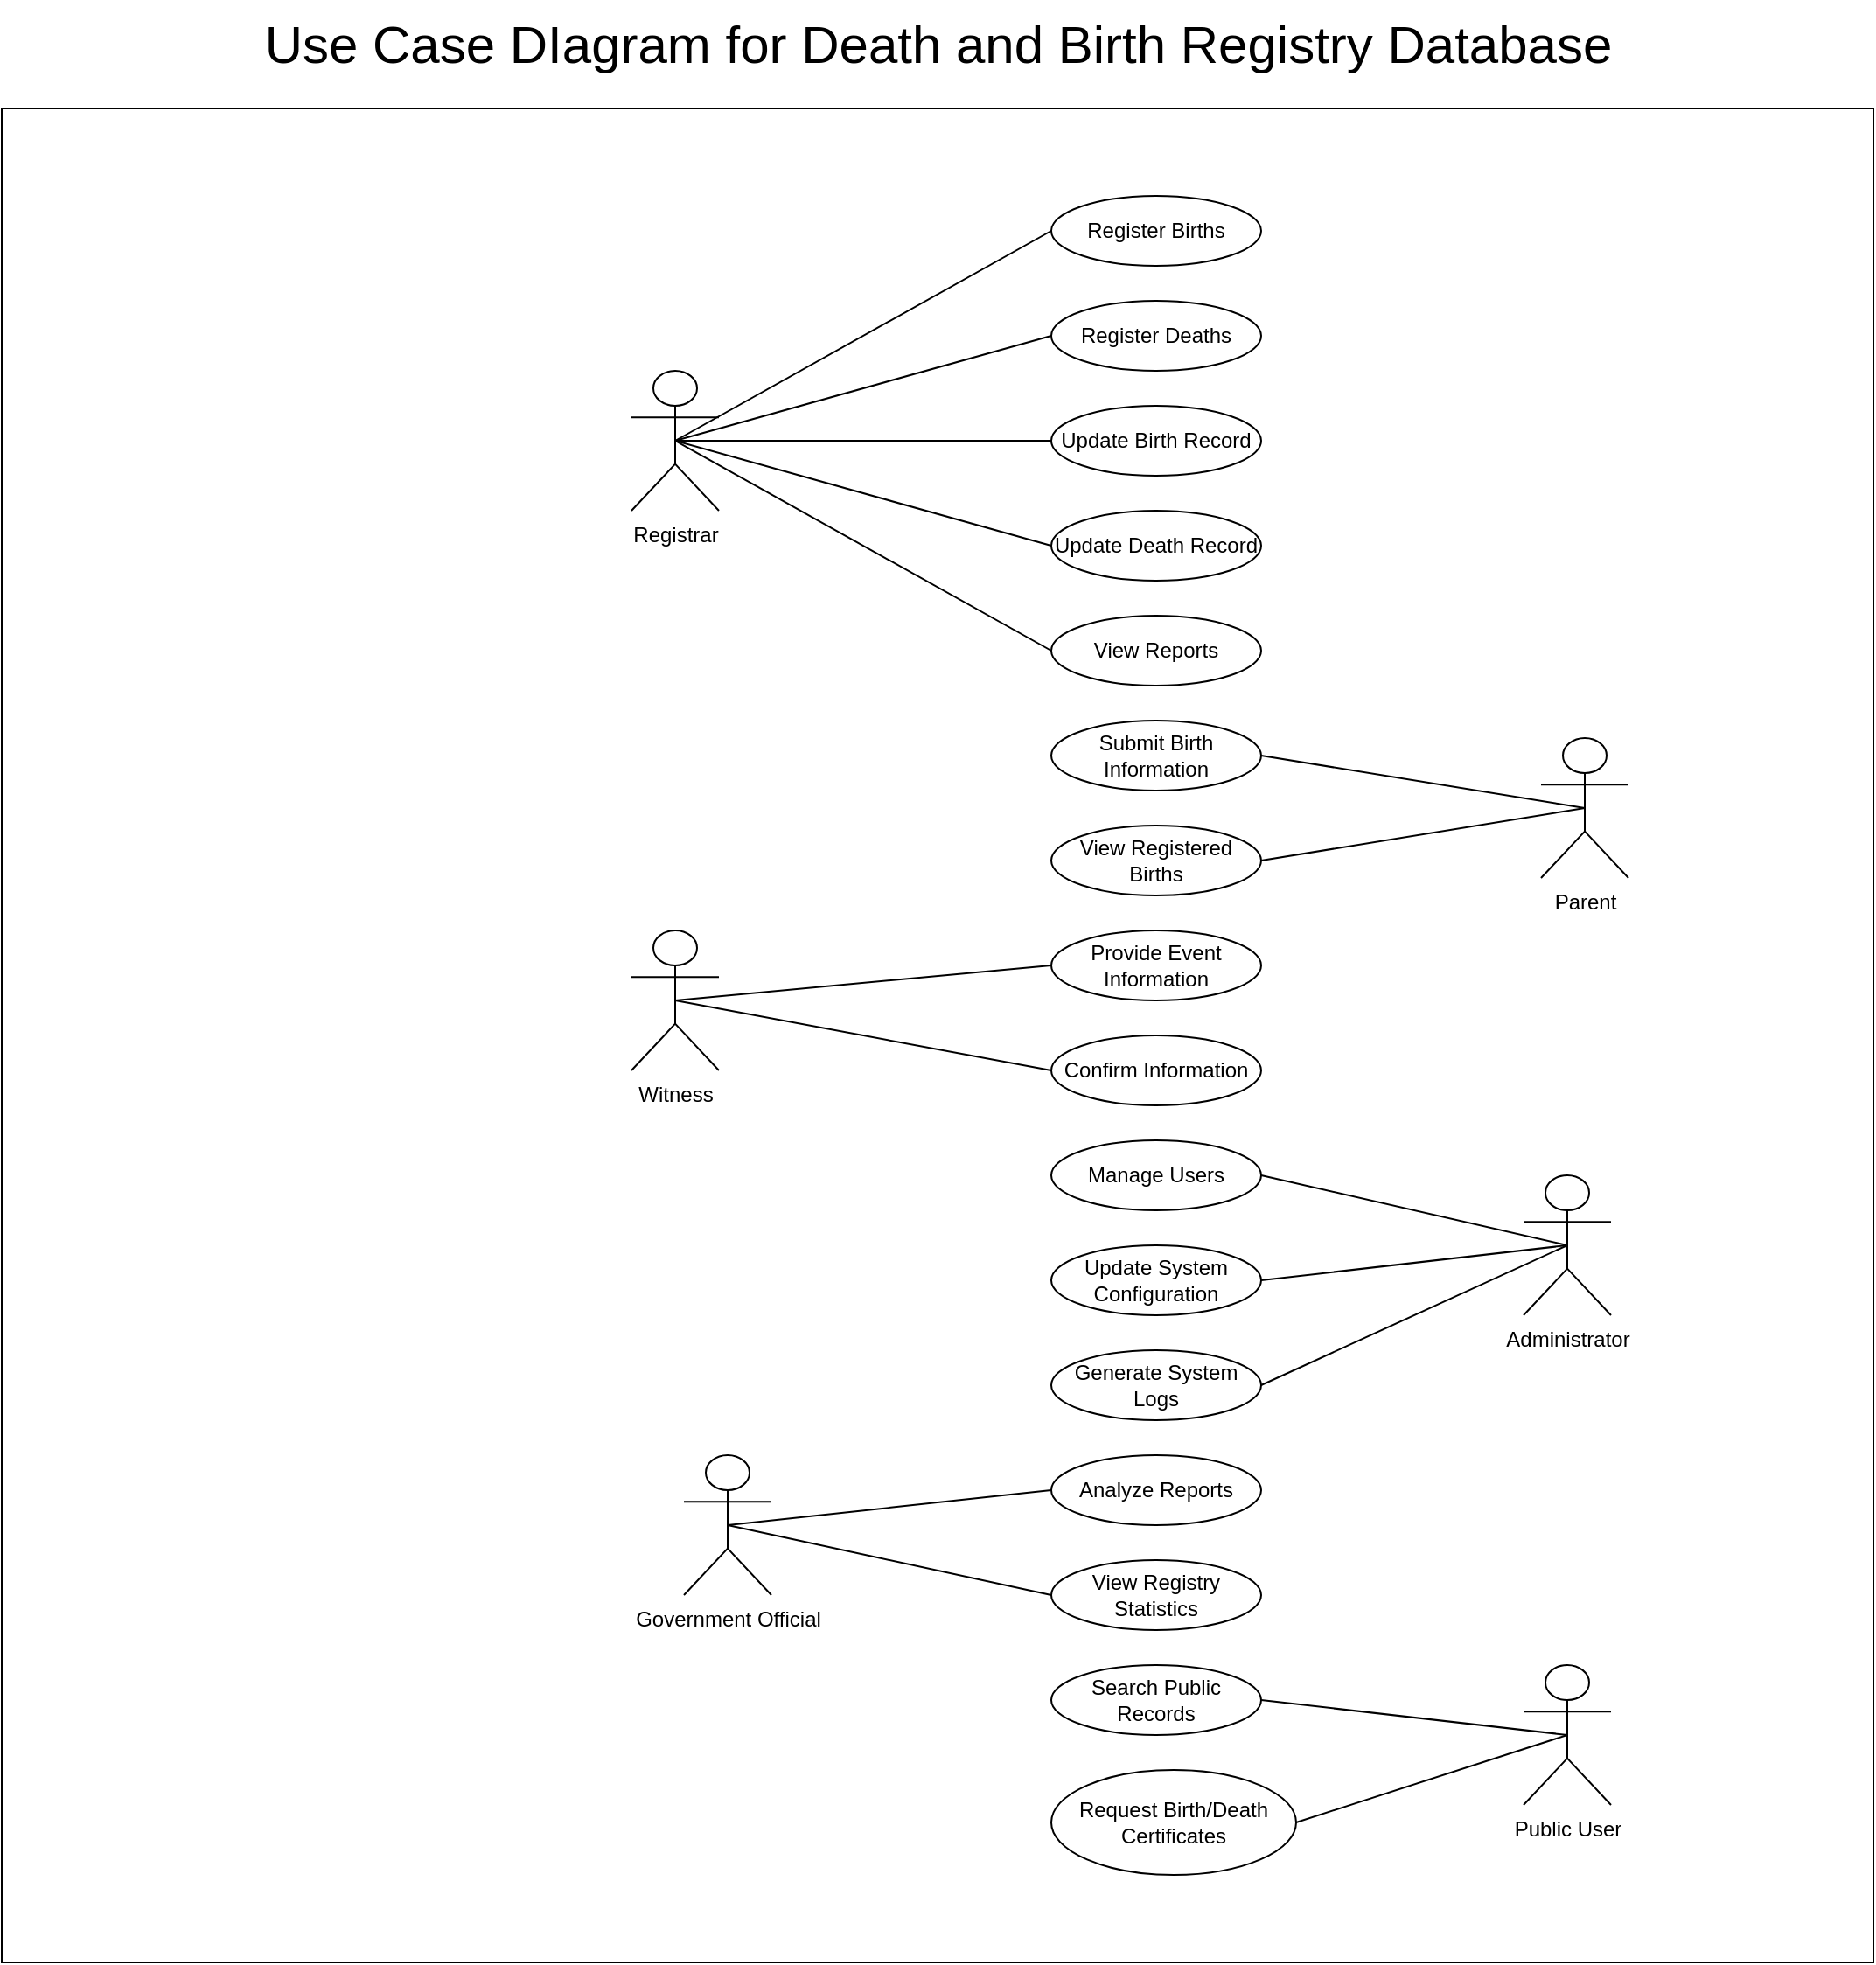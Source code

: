 <mxfile version="24.8.8">
  <diagram name="Page-1" id="zEHJ6qdCKaGMeuj1rJUf">
    <mxGraphModel dx="2977" dy="2117" grid="1" gridSize="10" guides="1" tooltips="1" connect="1" arrows="1" fold="1" page="1" pageScale="1" pageWidth="827" pageHeight="1169" math="0" shadow="0">
      <root>
        <mxCell id="0" />
        <mxCell id="1" parent="0" />
        <mxCell id="usecase-register-births" value="Register Births" style="shape=ellipse;whiteSpace=wrap;html=1;" parent="1" vertex="1">
          <mxGeometry x="300" y="100" width="120" height="40" as="geometry" />
        </mxCell>
        <mxCell id="usecase-register-deaths" value="Register Deaths" style="shape=ellipse;whiteSpace=wrap;html=1;" parent="1" vertex="1">
          <mxGeometry x="300" y="160" width="120" height="40" as="geometry" />
        </mxCell>
        <mxCell id="usecase-update-birth" value="Update Birth Record" style="shape=ellipse;whiteSpace=wrap;html=1;" parent="1" vertex="1">
          <mxGeometry x="300" y="220" width="120" height="40" as="geometry" />
        </mxCell>
        <mxCell id="usecase-update-death" value="Update Death Record" style="shape=ellipse;whiteSpace=wrap;html=1;" parent="1" vertex="1">
          <mxGeometry x="300" y="280" width="120" height="40" as="geometry" />
        </mxCell>
        <mxCell id="usecase-view-reports" value="View Reports" style="shape=ellipse;whiteSpace=wrap;html=1;" parent="1" vertex="1">
          <mxGeometry x="300" y="340" width="120" height="40" as="geometry" />
        </mxCell>
        <mxCell id="usecase-submit-birth-info" value="Submit Birth Information" style="shape=ellipse;whiteSpace=wrap;html=1;" parent="1" vertex="1">
          <mxGeometry x="300" y="400" width="120" height="40" as="geometry" />
        </mxCell>
        <mxCell id="usecase-view-registered-births" value="View Registered Births" style="shape=ellipse;whiteSpace=wrap;html=1;" parent="1" vertex="1">
          <mxGeometry x="300" y="460" width="120" height="40" as="geometry" />
        </mxCell>
        <mxCell id="usecase-provide-event-info" value="Provide Event Information" style="shape=ellipse;whiteSpace=wrap;html=1;" parent="1" vertex="1">
          <mxGeometry x="300" y="520" width="120" height="40" as="geometry" />
        </mxCell>
        <mxCell id="usecase-confirm-info" value="Confirm Information" style="shape=ellipse;whiteSpace=wrap;html=1;" parent="1" vertex="1">
          <mxGeometry x="300" y="580" width="120" height="40" as="geometry" />
        </mxCell>
        <mxCell id="usecase-manage-users" value="Manage Users" style="shape=ellipse;whiteSpace=wrap;html=1;" parent="1" vertex="1">
          <mxGeometry x="300" y="640" width="120" height="40" as="geometry" />
        </mxCell>
        <mxCell id="usecase-update-system-config" value="Update System Configuration" style="shape=ellipse;whiteSpace=wrap;html=1;" parent="1" vertex="1">
          <mxGeometry x="300" y="700" width="120" height="40" as="geometry" />
        </mxCell>
        <mxCell id="usecase-generate-system-logs" value="Generate System Logs" style="shape=ellipse;whiteSpace=wrap;html=1;" parent="1" vertex="1">
          <mxGeometry x="300" y="760" width="120" height="40" as="geometry" />
        </mxCell>
        <mxCell id="usecase-analyze-reports" value="Analyze Reports" style="shape=ellipse;whiteSpace=wrap;html=1;" parent="1" vertex="1">
          <mxGeometry x="300" y="820" width="120" height="40" as="geometry" />
        </mxCell>
        <mxCell id="usecase-view-registry-stats" value="View Registry Statistics" style="shape=ellipse;whiteSpace=wrap;html=1;" parent="1" vertex="1">
          <mxGeometry x="300" y="880" width="120" height="40" as="geometry" />
        </mxCell>
        <mxCell id="usecase-search-public-records" value="Search Public Records" style="shape=ellipse;whiteSpace=wrap;html=1;" parent="1" vertex="1">
          <mxGeometry x="300" y="940" width="120" height="40" as="geometry" />
        </mxCell>
        <mxCell id="usecase-request-certificates" value="Request Birth/Death Certificates" style="shape=ellipse;whiteSpace=wrap;html=1;" parent="1" vertex="1">
          <mxGeometry x="300" y="1000" width="140" height="60" as="geometry" />
        </mxCell>
        <mxCell id="EQvppWNs7bo5SaMM-itI-2" value="" style="swimlane;startSize=0;" parent="1" vertex="1">
          <mxGeometry x="-300" y="50" width="1070" height="1060" as="geometry" />
        </mxCell>
        <mxCell id="EQvppWNs7bo5SaMM-itI-3" value="&lt;span style=&quot;text-wrap-mode: wrap;&quot;&gt;Registrar&lt;/span&gt;" style="shape=umlActor;verticalLabelPosition=bottom;verticalAlign=top;html=1;outlineConnect=0;" parent="EQvppWNs7bo5SaMM-itI-2" vertex="1">
          <mxGeometry x="360" y="150" width="50" height="80" as="geometry" />
        </mxCell>
        <mxCell id="uGFj_hesjGFwuIpIqvNe-1" value="&lt;span style=&quot;text-wrap-mode: wrap;&quot;&gt;Government Official&lt;/span&gt;" style="shape=umlActor;verticalLabelPosition=bottom;verticalAlign=top;html=1;outlineConnect=0;" vertex="1" parent="EQvppWNs7bo5SaMM-itI-2">
          <mxGeometry x="390" y="770" width="50" height="80" as="geometry" />
        </mxCell>
        <mxCell id="uGFj_hesjGFwuIpIqvNe-2" value="&lt;span style=&quot;text-wrap-mode: wrap;&quot;&gt;Administrator&lt;/span&gt;" style="shape=umlActor;verticalLabelPosition=bottom;verticalAlign=top;html=1;outlineConnect=0;" vertex="1" parent="EQvppWNs7bo5SaMM-itI-2">
          <mxGeometry x="870" y="610" width="50" height="80" as="geometry" />
        </mxCell>
        <mxCell id="uGFj_hesjGFwuIpIqvNe-3" value="&lt;span style=&quot;text-wrap-mode: wrap;&quot;&gt;Parent&lt;/span&gt;" style="shape=umlActor;verticalLabelPosition=bottom;verticalAlign=top;html=1;outlineConnect=0;" vertex="1" parent="EQvppWNs7bo5SaMM-itI-2">
          <mxGeometry x="880" y="360" width="50" height="80" as="geometry" />
        </mxCell>
        <mxCell id="uGFj_hesjGFwuIpIqvNe-4" value="&lt;span style=&quot;text-wrap-mode: wrap;&quot;&gt;Witness&lt;/span&gt;" style="shape=umlActor;verticalLabelPosition=bottom;verticalAlign=top;html=1;outlineConnect=0;" vertex="1" parent="EQvppWNs7bo5SaMM-itI-2">
          <mxGeometry x="360" y="470" width="50" height="80" as="geometry" />
        </mxCell>
        <mxCell id="uGFj_hesjGFwuIpIqvNe-5" value="&lt;span style=&quot;text-wrap-mode: wrap;&quot;&gt;Public User&lt;/span&gt;" style="shape=umlActor;verticalLabelPosition=bottom;verticalAlign=top;html=1;outlineConnect=0;" vertex="1" parent="EQvppWNs7bo5SaMM-itI-2">
          <mxGeometry x="870" y="890" width="50" height="80" as="geometry" />
        </mxCell>
        <mxCell id="uGFj_hesjGFwuIpIqvNe-10" value="" style="endArrow=none;html=1;rounded=0;entryX=0;entryY=0.5;entryDx=0;entryDy=0;exitX=0.5;exitY=0.5;exitDx=0;exitDy=0;exitPerimeter=0;" edge="1" parent="1" source="EQvppWNs7bo5SaMM-itI-3" target="usecase-register-births">
          <mxGeometry width="50" height="50" relative="1" as="geometry">
            <mxPoint x="120" y="230" as="sourcePoint" />
            <mxPoint x="170" y="180" as="targetPoint" />
          </mxGeometry>
        </mxCell>
        <mxCell id="uGFj_hesjGFwuIpIqvNe-12" value="" style="endArrow=none;html=1;rounded=0;entryX=0;entryY=0.5;entryDx=0;entryDy=0;exitX=0.5;exitY=0.5;exitDx=0;exitDy=0;exitPerimeter=0;" edge="1" parent="1" source="EQvppWNs7bo5SaMM-itI-3" target="usecase-view-reports">
          <mxGeometry width="50" height="50" relative="1" as="geometry">
            <mxPoint x="190" y="400" as="sourcePoint" />
            <mxPoint x="240" y="350" as="targetPoint" />
          </mxGeometry>
        </mxCell>
        <mxCell id="uGFj_hesjGFwuIpIqvNe-13" value="" style="endArrow=none;html=1;rounded=0;entryX=0;entryY=0.5;entryDx=0;entryDy=0;exitX=0.5;exitY=0.5;exitDx=0;exitDy=0;exitPerimeter=0;" edge="1" parent="1" source="EQvppWNs7bo5SaMM-itI-3" target="usecase-register-deaths">
          <mxGeometry width="50" height="50" relative="1" as="geometry">
            <mxPoint x="200" y="270" as="sourcePoint" />
            <mxPoint x="250" y="220" as="targetPoint" />
          </mxGeometry>
        </mxCell>
        <mxCell id="uGFj_hesjGFwuIpIqvNe-14" value="" style="endArrow=none;html=1;rounded=0;entryX=0;entryY=0.5;entryDx=0;entryDy=0;exitX=0.5;exitY=0.5;exitDx=0;exitDy=0;exitPerimeter=0;" edge="1" parent="1" source="EQvppWNs7bo5SaMM-itI-3" target="usecase-update-birth">
          <mxGeometry width="50" height="50" relative="1" as="geometry">
            <mxPoint x="210" y="270" as="sourcePoint" />
            <mxPoint x="260" y="220" as="targetPoint" />
          </mxGeometry>
        </mxCell>
        <mxCell id="uGFj_hesjGFwuIpIqvNe-15" value="" style="endArrow=none;html=1;rounded=0;entryX=0;entryY=0.5;entryDx=0;entryDy=0;exitX=0.5;exitY=0.5;exitDx=0;exitDy=0;exitPerimeter=0;" edge="1" parent="1" source="EQvppWNs7bo5SaMM-itI-3" target="usecase-update-death">
          <mxGeometry width="50" height="50" relative="1" as="geometry">
            <mxPoint x="230" y="320" as="sourcePoint" />
            <mxPoint x="280" y="270" as="targetPoint" />
          </mxGeometry>
        </mxCell>
        <mxCell id="uGFj_hesjGFwuIpIqvNe-17" value="" style="endArrow=none;html=1;rounded=0;entryX=0.5;entryY=0.5;entryDx=0;entryDy=0;entryPerimeter=0;exitX=1;exitY=0.5;exitDx=0;exitDy=0;" edge="1" parent="1" source="usecase-submit-birth-info" target="uGFj_hesjGFwuIpIqvNe-3">
          <mxGeometry width="50" height="50" relative="1" as="geometry">
            <mxPoint x="450" y="450" as="sourcePoint" />
            <mxPoint x="500" y="400" as="targetPoint" />
          </mxGeometry>
        </mxCell>
        <mxCell id="uGFj_hesjGFwuIpIqvNe-18" value="" style="endArrow=none;html=1;rounded=0;entryX=0.5;entryY=0.5;entryDx=0;entryDy=0;entryPerimeter=0;exitX=1;exitY=0.5;exitDx=0;exitDy=0;" edge="1" parent="1" source="usecase-view-registered-births" target="uGFj_hesjGFwuIpIqvNe-3">
          <mxGeometry width="50" height="50" relative="1" as="geometry">
            <mxPoint x="470" y="530" as="sourcePoint" />
            <mxPoint x="520" y="480" as="targetPoint" />
          </mxGeometry>
        </mxCell>
        <mxCell id="uGFj_hesjGFwuIpIqvNe-19" value="" style="endArrow=none;html=1;rounded=0;entryX=0;entryY=0.5;entryDx=0;entryDy=0;exitX=0.5;exitY=0.5;exitDx=0;exitDy=0;exitPerimeter=0;" edge="1" parent="1" source="uGFj_hesjGFwuIpIqvNe-4" target="usecase-provide-event-info">
          <mxGeometry width="50" height="50" relative="1" as="geometry">
            <mxPoint x="230" y="610" as="sourcePoint" />
            <mxPoint x="280" y="560" as="targetPoint" />
          </mxGeometry>
        </mxCell>
        <mxCell id="uGFj_hesjGFwuIpIqvNe-20" value="" style="endArrow=none;html=1;rounded=0;entryX=0;entryY=0.5;entryDx=0;entryDy=0;exitX=0.5;exitY=0.5;exitDx=0;exitDy=0;exitPerimeter=0;" edge="1" parent="1" source="uGFj_hesjGFwuIpIqvNe-4" target="usecase-confirm-info">
          <mxGeometry width="50" height="50" relative="1" as="geometry">
            <mxPoint x="190" y="640" as="sourcePoint" />
            <mxPoint x="240" y="590" as="targetPoint" />
          </mxGeometry>
        </mxCell>
        <mxCell id="uGFj_hesjGFwuIpIqvNe-23" value="" style="endArrow=none;html=1;rounded=0;entryX=0.5;entryY=0.5;entryDx=0;entryDy=0;entryPerimeter=0;exitX=1;exitY=0.5;exitDx=0;exitDy=0;" edge="1" parent="1" source="usecase-manage-users" target="uGFj_hesjGFwuIpIqvNe-2">
          <mxGeometry width="50" height="50" relative="1" as="geometry">
            <mxPoint x="440" y="710" as="sourcePoint" />
            <mxPoint x="490" y="660" as="targetPoint" />
          </mxGeometry>
        </mxCell>
        <mxCell id="uGFj_hesjGFwuIpIqvNe-24" value="" style="endArrow=none;html=1;rounded=0;entryX=0.5;entryY=0.5;entryDx=0;entryDy=0;entryPerimeter=0;exitX=1;exitY=0.5;exitDx=0;exitDy=0;" edge="1" parent="1" source="usecase-generate-system-logs" target="uGFj_hesjGFwuIpIqvNe-2">
          <mxGeometry width="50" height="50" relative="1" as="geometry">
            <mxPoint x="500" y="780" as="sourcePoint" />
            <mxPoint x="550" y="730" as="targetPoint" />
          </mxGeometry>
        </mxCell>
        <mxCell id="uGFj_hesjGFwuIpIqvNe-25" value="" style="endArrow=none;html=1;rounded=0;exitX=0.5;exitY=0.5;exitDx=0;exitDy=0;exitPerimeter=0;entryX=1;entryY=0.5;entryDx=0;entryDy=0;" edge="1" parent="1" source="uGFj_hesjGFwuIpIqvNe-2" target="usecase-update-system-config">
          <mxGeometry width="50" height="50" relative="1" as="geometry">
            <mxPoint x="410" y="760" as="sourcePoint" />
            <mxPoint x="460" y="710" as="targetPoint" />
          </mxGeometry>
        </mxCell>
        <mxCell id="uGFj_hesjGFwuIpIqvNe-27" value="" style="endArrow=none;html=1;rounded=0;entryX=0;entryY=0.5;entryDx=0;entryDy=0;exitX=0.5;exitY=0.5;exitDx=0;exitDy=0;exitPerimeter=0;" edge="1" parent="1" source="uGFj_hesjGFwuIpIqvNe-1" target="usecase-analyze-reports">
          <mxGeometry width="50" height="50" relative="1" as="geometry">
            <mxPoint x="210" y="870" as="sourcePoint" />
            <mxPoint x="260" y="820" as="targetPoint" />
          </mxGeometry>
        </mxCell>
        <mxCell id="uGFj_hesjGFwuIpIqvNe-28" value="" style="endArrow=none;html=1;rounded=0;entryX=0;entryY=0.5;entryDx=0;entryDy=0;exitX=0.5;exitY=0.5;exitDx=0;exitDy=0;exitPerimeter=0;" edge="1" parent="1" source="uGFj_hesjGFwuIpIqvNe-1" target="usecase-view-registry-stats">
          <mxGeometry width="50" height="50" relative="1" as="geometry">
            <mxPoint x="190" y="950" as="sourcePoint" />
            <mxPoint x="240" y="900" as="targetPoint" />
          </mxGeometry>
        </mxCell>
        <mxCell id="uGFj_hesjGFwuIpIqvNe-31" value="" style="endArrow=none;html=1;rounded=0;entryX=0.5;entryY=0.5;entryDx=0;entryDy=0;entryPerimeter=0;exitX=1;exitY=0.5;exitDx=0;exitDy=0;" edge="1" parent="1" source="usecase-request-certificates" target="uGFj_hesjGFwuIpIqvNe-5">
          <mxGeometry width="50" height="50" relative="1" as="geometry">
            <mxPoint x="440" y="960" as="sourcePoint" />
            <mxPoint x="490" y="910" as="targetPoint" />
          </mxGeometry>
        </mxCell>
        <mxCell id="uGFj_hesjGFwuIpIqvNe-30" value="" style="endArrow=none;html=1;rounded=0;entryX=0.5;entryY=0.5;entryDx=0;entryDy=0;entryPerimeter=0;exitX=1;exitY=0.5;exitDx=0;exitDy=0;" edge="1" parent="1" source="usecase-search-public-records" target="uGFj_hesjGFwuIpIqvNe-5">
          <mxGeometry width="50" height="50" relative="1" as="geometry">
            <mxPoint x="480" y="1040" as="sourcePoint" />
            <mxPoint x="530" y="990" as="targetPoint" />
          </mxGeometry>
        </mxCell>
        <mxCell id="uGFj_hesjGFwuIpIqvNe-32" value="&lt;font style=&quot;font-size: 30px;&quot;&gt;Use Case DIagram for Death and Birth Registry Database&lt;/font&gt;" style="text;html=1;align=center;verticalAlign=middle;resizable=0;points=[];autosize=1;strokeColor=none;fillColor=none;" vertex="1" parent="1">
          <mxGeometry x="-160" y="-12" width="790" height="50" as="geometry" />
        </mxCell>
      </root>
    </mxGraphModel>
  </diagram>
</mxfile>
